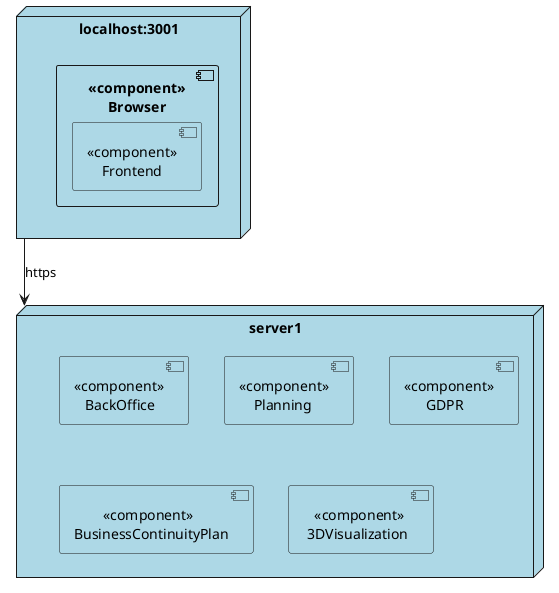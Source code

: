 @startuml
'https://plantuml.com/sequence-diagram


top to bottom direction

skinparam component {
    BackgroundColor #ADD8E6
}
skinparam node {
    BackgroundColor #ADD8E6
}

node "localhost:3001" as lh {
component "<<component>>\nBrowser"{
    component "<<component>>\n    Frontend" as fe
}
}

node "server1" as s {
component "<<component>>\n   BackOffice" as backoffice
component "<<component>>\n    Planning" as plan
component "<<component>>\n      GDPR" as gdpr 
component "        <<component>>\nBusinessContinuityPlan" as bcp
component "   <<component>>\n 3DVisualization" as 3d
}

lh --> s: https


@enduml